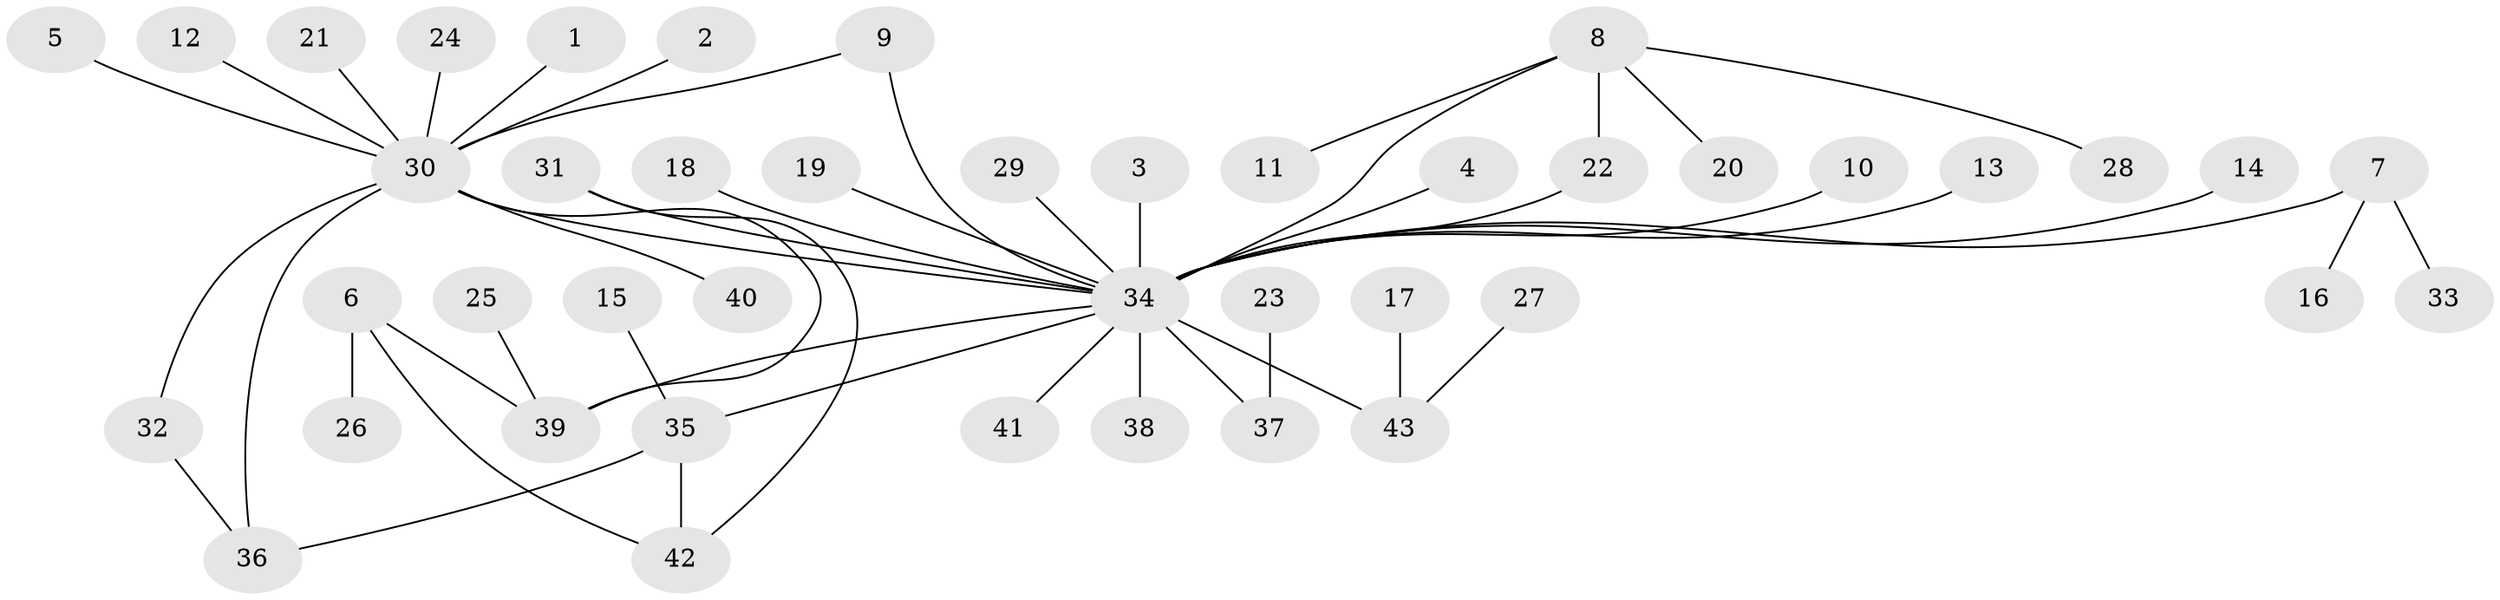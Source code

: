 // original degree distribution, {15: 0.011904761904761904, 22: 0.011904761904761904, 3: 0.07142857142857142, 6: 0.023809523809523808, 4: 0.047619047619047616, 2: 0.2261904761904762, 1: 0.5833333333333334, 5: 0.011904761904761904, 7: 0.011904761904761904}
// Generated by graph-tools (version 1.1) at 2025/49/03/09/25 03:49:55]
// undirected, 43 vertices, 49 edges
graph export_dot {
graph [start="1"]
  node [color=gray90,style=filled];
  1;
  2;
  3;
  4;
  5;
  6;
  7;
  8;
  9;
  10;
  11;
  12;
  13;
  14;
  15;
  16;
  17;
  18;
  19;
  20;
  21;
  22;
  23;
  24;
  25;
  26;
  27;
  28;
  29;
  30;
  31;
  32;
  33;
  34;
  35;
  36;
  37;
  38;
  39;
  40;
  41;
  42;
  43;
  1 -- 30 [weight=1.0];
  2 -- 30 [weight=1.0];
  3 -- 34 [weight=1.0];
  4 -- 34 [weight=1.0];
  5 -- 30 [weight=1.0];
  6 -- 26 [weight=1.0];
  6 -- 39 [weight=1.0];
  6 -- 42 [weight=1.0];
  7 -- 16 [weight=1.0];
  7 -- 33 [weight=1.0];
  7 -- 34 [weight=1.0];
  8 -- 11 [weight=1.0];
  8 -- 20 [weight=1.0];
  8 -- 22 [weight=1.0];
  8 -- 28 [weight=1.0];
  8 -- 34 [weight=1.0];
  9 -- 30 [weight=1.0];
  9 -- 34 [weight=1.0];
  10 -- 34 [weight=1.0];
  12 -- 30 [weight=1.0];
  13 -- 34 [weight=1.0];
  14 -- 34 [weight=1.0];
  15 -- 35 [weight=1.0];
  17 -- 43 [weight=1.0];
  18 -- 34 [weight=1.0];
  19 -- 34 [weight=1.0];
  21 -- 30 [weight=1.0];
  22 -- 34 [weight=1.0];
  23 -- 37 [weight=1.0];
  24 -- 30 [weight=1.0];
  25 -- 39 [weight=1.0];
  27 -- 43 [weight=1.0];
  29 -- 34 [weight=1.0];
  30 -- 32 [weight=1.0];
  30 -- 34 [weight=1.0];
  30 -- 36 [weight=1.0];
  30 -- 39 [weight=1.0];
  30 -- 40 [weight=1.0];
  31 -- 34 [weight=1.0];
  31 -- 42 [weight=1.0];
  32 -- 36 [weight=1.0];
  34 -- 35 [weight=1.0];
  34 -- 37 [weight=1.0];
  34 -- 38 [weight=1.0];
  34 -- 39 [weight=1.0];
  34 -- 41 [weight=1.0];
  34 -- 43 [weight=1.0];
  35 -- 36 [weight=1.0];
  35 -- 42 [weight=1.0];
}
